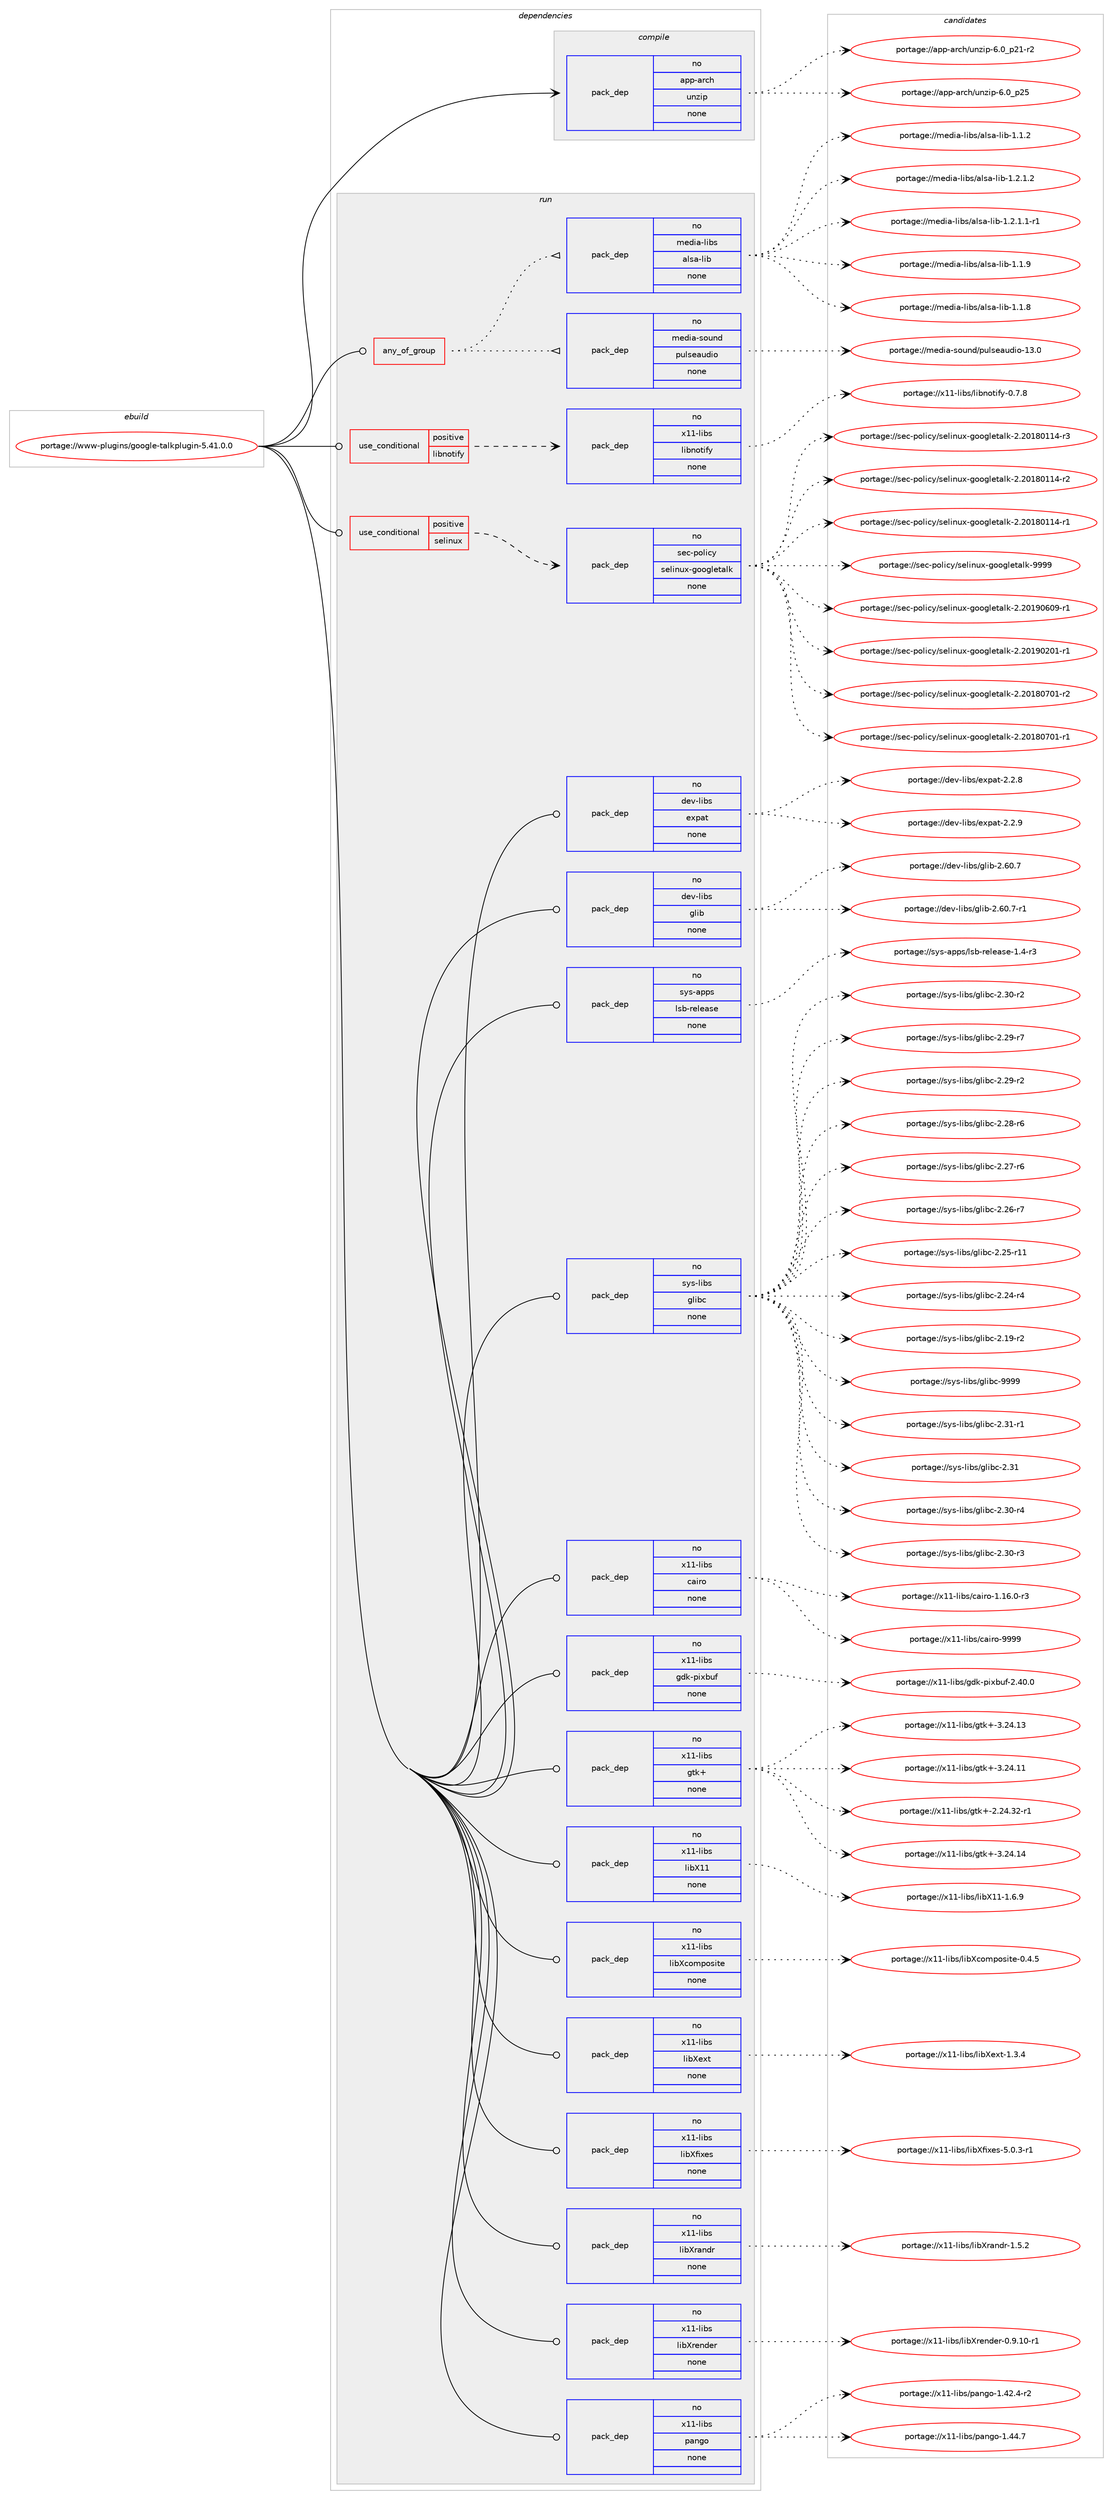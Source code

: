 digraph prolog {

# *************
# Graph options
# *************

newrank=true;
concentrate=true;
compound=true;
graph [rankdir=LR,fontname=Helvetica,fontsize=10,ranksep=1.5];#, ranksep=2.5, nodesep=0.2];
edge  [arrowhead=vee];
node  [fontname=Helvetica,fontsize=10];

# **********
# The ebuild
# **********

subgraph cluster_leftcol {
color=gray;
rank=same;
label=<<i>ebuild</i>>;
id [label="portage://www-plugins/google-talkplugin-5.41.0.0", color=red, width=4, href="../www-plugins/google-talkplugin-5.41.0.0.svg"];
}

# ****************
# The dependencies
# ****************

subgraph cluster_midcol {
color=gray;
label=<<i>dependencies</i>>;
subgraph cluster_compile {
fillcolor="#eeeeee";
style=filled;
label=<<i>compile</i>>;
subgraph pack21478 {
dependency26365 [label=<<TABLE BORDER="0" CELLBORDER="1" CELLSPACING="0" CELLPADDING="4" WIDTH="220"><TR><TD ROWSPAN="6" CELLPADDING="30">pack_dep</TD></TR><TR><TD WIDTH="110">no</TD></TR><TR><TD>app-arch</TD></TR><TR><TD>unzip</TD></TR><TR><TD>none</TD></TR><TR><TD></TD></TR></TABLE>>, shape=none, color=blue];
}
id:e -> dependency26365:w [weight=20,style="solid",arrowhead="vee"];
}
subgraph cluster_compileandrun {
fillcolor="#eeeeee";
style=filled;
label=<<i>compile and run</i>>;
}
subgraph cluster_run {
fillcolor="#eeeeee";
style=filled;
label=<<i>run</i>>;
subgraph any473 {
dependency26366 [label=<<TABLE BORDER="0" CELLBORDER="1" CELLSPACING="0" CELLPADDING="4"><TR><TD CELLPADDING="10">any_of_group</TD></TR></TABLE>>, shape=none, color=red];subgraph pack21479 {
dependency26367 [label=<<TABLE BORDER="0" CELLBORDER="1" CELLSPACING="0" CELLPADDING="4" WIDTH="220"><TR><TD ROWSPAN="6" CELLPADDING="30">pack_dep</TD></TR><TR><TD WIDTH="110">no</TD></TR><TR><TD>media-sound</TD></TR><TR><TD>pulseaudio</TD></TR><TR><TD>none</TD></TR><TR><TD></TD></TR></TABLE>>, shape=none, color=blue];
}
dependency26366:e -> dependency26367:w [weight=20,style="dotted",arrowhead="oinv"];
subgraph pack21480 {
dependency26368 [label=<<TABLE BORDER="0" CELLBORDER="1" CELLSPACING="0" CELLPADDING="4" WIDTH="220"><TR><TD ROWSPAN="6" CELLPADDING="30">pack_dep</TD></TR><TR><TD WIDTH="110">no</TD></TR><TR><TD>media-libs</TD></TR><TR><TD>alsa-lib</TD></TR><TR><TD>none</TD></TR><TR><TD></TD></TR></TABLE>>, shape=none, color=blue];
}
dependency26366:e -> dependency26368:w [weight=20,style="dotted",arrowhead="oinv"];
}
id:e -> dependency26366:w [weight=20,style="solid",arrowhead="odot"];
subgraph cond4391 {
dependency26369 [label=<<TABLE BORDER="0" CELLBORDER="1" CELLSPACING="0" CELLPADDING="4"><TR><TD ROWSPAN="3" CELLPADDING="10">use_conditional</TD></TR><TR><TD>positive</TD></TR><TR><TD>libnotify</TD></TR></TABLE>>, shape=none, color=red];
subgraph pack21481 {
dependency26370 [label=<<TABLE BORDER="0" CELLBORDER="1" CELLSPACING="0" CELLPADDING="4" WIDTH="220"><TR><TD ROWSPAN="6" CELLPADDING="30">pack_dep</TD></TR><TR><TD WIDTH="110">no</TD></TR><TR><TD>x11-libs</TD></TR><TR><TD>libnotify</TD></TR><TR><TD>none</TD></TR><TR><TD></TD></TR></TABLE>>, shape=none, color=blue];
}
dependency26369:e -> dependency26370:w [weight=20,style="dashed",arrowhead="vee"];
}
id:e -> dependency26369:w [weight=20,style="solid",arrowhead="odot"];
subgraph cond4392 {
dependency26371 [label=<<TABLE BORDER="0" CELLBORDER="1" CELLSPACING="0" CELLPADDING="4"><TR><TD ROWSPAN="3" CELLPADDING="10">use_conditional</TD></TR><TR><TD>positive</TD></TR><TR><TD>selinux</TD></TR></TABLE>>, shape=none, color=red];
subgraph pack21482 {
dependency26372 [label=<<TABLE BORDER="0" CELLBORDER="1" CELLSPACING="0" CELLPADDING="4" WIDTH="220"><TR><TD ROWSPAN="6" CELLPADDING="30">pack_dep</TD></TR><TR><TD WIDTH="110">no</TD></TR><TR><TD>sec-policy</TD></TR><TR><TD>selinux-googletalk</TD></TR><TR><TD>none</TD></TR><TR><TD></TD></TR></TABLE>>, shape=none, color=blue];
}
dependency26371:e -> dependency26372:w [weight=20,style="dashed",arrowhead="vee"];
}
id:e -> dependency26371:w [weight=20,style="solid",arrowhead="odot"];
subgraph pack21483 {
dependency26373 [label=<<TABLE BORDER="0" CELLBORDER="1" CELLSPACING="0" CELLPADDING="4" WIDTH="220"><TR><TD ROWSPAN="6" CELLPADDING="30">pack_dep</TD></TR><TR><TD WIDTH="110">no</TD></TR><TR><TD>dev-libs</TD></TR><TR><TD>expat</TD></TR><TR><TD>none</TD></TR><TR><TD></TD></TR></TABLE>>, shape=none, color=blue];
}
id:e -> dependency26373:w [weight=20,style="solid",arrowhead="odot"];
subgraph pack21484 {
dependency26374 [label=<<TABLE BORDER="0" CELLBORDER="1" CELLSPACING="0" CELLPADDING="4" WIDTH="220"><TR><TD ROWSPAN="6" CELLPADDING="30">pack_dep</TD></TR><TR><TD WIDTH="110">no</TD></TR><TR><TD>dev-libs</TD></TR><TR><TD>glib</TD></TR><TR><TD>none</TD></TR><TR><TD></TD></TR></TABLE>>, shape=none, color=blue];
}
id:e -> dependency26374:w [weight=20,style="solid",arrowhead="odot"];
subgraph pack21485 {
dependency26375 [label=<<TABLE BORDER="0" CELLBORDER="1" CELLSPACING="0" CELLPADDING="4" WIDTH="220"><TR><TD ROWSPAN="6" CELLPADDING="30">pack_dep</TD></TR><TR><TD WIDTH="110">no</TD></TR><TR><TD>sys-apps</TD></TR><TR><TD>lsb-release</TD></TR><TR><TD>none</TD></TR><TR><TD></TD></TR></TABLE>>, shape=none, color=blue];
}
id:e -> dependency26375:w [weight=20,style="solid",arrowhead="odot"];
subgraph pack21486 {
dependency26376 [label=<<TABLE BORDER="0" CELLBORDER="1" CELLSPACING="0" CELLPADDING="4" WIDTH="220"><TR><TD ROWSPAN="6" CELLPADDING="30">pack_dep</TD></TR><TR><TD WIDTH="110">no</TD></TR><TR><TD>sys-libs</TD></TR><TR><TD>glibc</TD></TR><TR><TD>none</TD></TR><TR><TD></TD></TR></TABLE>>, shape=none, color=blue];
}
id:e -> dependency26376:w [weight=20,style="solid",arrowhead="odot"];
subgraph pack21487 {
dependency26377 [label=<<TABLE BORDER="0" CELLBORDER="1" CELLSPACING="0" CELLPADDING="4" WIDTH="220"><TR><TD ROWSPAN="6" CELLPADDING="30">pack_dep</TD></TR><TR><TD WIDTH="110">no</TD></TR><TR><TD>x11-libs</TD></TR><TR><TD>cairo</TD></TR><TR><TD>none</TD></TR><TR><TD></TD></TR></TABLE>>, shape=none, color=blue];
}
id:e -> dependency26377:w [weight=20,style="solid",arrowhead="odot"];
subgraph pack21488 {
dependency26378 [label=<<TABLE BORDER="0" CELLBORDER="1" CELLSPACING="0" CELLPADDING="4" WIDTH="220"><TR><TD ROWSPAN="6" CELLPADDING="30">pack_dep</TD></TR><TR><TD WIDTH="110">no</TD></TR><TR><TD>x11-libs</TD></TR><TR><TD>gdk-pixbuf</TD></TR><TR><TD>none</TD></TR><TR><TD></TD></TR></TABLE>>, shape=none, color=blue];
}
id:e -> dependency26378:w [weight=20,style="solid",arrowhead="odot"];
subgraph pack21489 {
dependency26379 [label=<<TABLE BORDER="0" CELLBORDER="1" CELLSPACING="0" CELLPADDING="4" WIDTH="220"><TR><TD ROWSPAN="6" CELLPADDING="30">pack_dep</TD></TR><TR><TD WIDTH="110">no</TD></TR><TR><TD>x11-libs</TD></TR><TR><TD>gtk+</TD></TR><TR><TD>none</TD></TR><TR><TD></TD></TR></TABLE>>, shape=none, color=blue];
}
id:e -> dependency26379:w [weight=20,style="solid",arrowhead="odot"];
subgraph pack21490 {
dependency26380 [label=<<TABLE BORDER="0" CELLBORDER="1" CELLSPACING="0" CELLPADDING="4" WIDTH="220"><TR><TD ROWSPAN="6" CELLPADDING="30">pack_dep</TD></TR><TR><TD WIDTH="110">no</TD></TR><TR><TD>x11-libs</TD></TR><TR><TD>libX11</TD></TR><TR><TD>none</TD></TR><TR><TD></TD></TR></TABLE>>, shape=none, color=blue];
}
id:e -> dependency26380:w [weight=20,style="solid",arrowhead="odot"];
subgraph pack21491 {
dependency26381 [label=<<TABLE BORDER="0" CELLBORDER="1" CELLSPACING="0" CELLPADDING="4" WIDTH="220"><TR><TD ROWSPAN="6" CELLPADDING="30">pack_dep</TD></TR><TR><TD WIDTH="110">no</TD></TR><TR><TD>x11-libs</TD></TR><TR><TD>libXcomposite</TD></TR><TR><TD>none</TD></TR><TR><TD></TD></TR></TABLE>>, shape=none, color=blue];
}
id:e -> dependency26381:w [weight=20,style="solid",arrowhead="odot"];
subgraph pack21492 {
dependency26382 [label=<<TABLE BORDER="0" CELLBORDER="1" CELLSPACING="0" CELLPADDING="4" WIDTH="220"><TR><TD ROWSPAN="6" CELLPADDING="30">pack_dep</TD></TR><TR><TD WIDTH="110">no</TD></TR><TR><TD>x11-libs</TD></TR><TR><TD>libXext</TD></TR><TR><TD>none</TD></TR><TR><TD></TD></TR></TABLE>>, shape=none, color=blue];
}
id:e -> dependency26382:w [weight=20,style="solid",arrowhead="odot"];
subgraph pack21493 {
dependency26383 [label=<<TABLE BORDER="0" CELLBORDER="1" CELLSPACING="0" CELLPADDING="4" WIDTH="220"><TR><TD ROWSPAN="6" CELLPADDING="30">pack_dep</TD></TR><TR><TD WIDTH="110">no</TD></TR><TR><TD>x11-libs</TD></TR><TR><TD>libXfixes</TD></TR><TR><TD>none</TD></TR><TR><TD></TD></TR></TABLE>>, shape=none, color=blue];
}
id:e -> dependency26383:w [weight=20,style="solid",arrowhead="odot"];
subgraph pack21494 {
dependency26384 [label=<<TABLE BORDER="0" CELLBORDER="1" CELLSPACING="0" CELLPADDING="4" WIDTH="220"><TR><TD ROWSPAN="6" CELLPADDING="30">pack_dep</TD></TR><TR><TD WIDTH="110">no</TD></TR><TR><TD>x11-libs</TD></TR><TR><TD>libXrandr</TD></TR><TR><TD>none</TD></TR><TR><TD></TD></TR></TABLE>>, shape=none, color=blue];
}
id:e -> dependency26384:w [weight=20,style="solid",arrowhead="odot"];
subgraph pack21495 {
dependency26385 [label=<<TABLE BORDER="0" CELLBORDER="1" CELLSPACING="0" CELLPADDING="4" WIDTH="220"><TR><TD ROWSPAN="6" CELLPADDING="30">pack_dep</TD></TR><TR><TD WIDTH="110">no</TD></TR><TR><TD>x11-libs</TD></TR><TR><TD>libXrender</TD></TR><TR><TD>none</TD></TR><TR><TD></TD></TR></TABLE>>, shape=none, color=blue];
}
id:e -> dependency26385:w [weight=20,style="solid",arrowhead="odot"];
subgraph pack21496 {
dependency26386 [label=<<TABLE BORDER="0" CELLBORDER="1" CELLSPACING="0" CELLPADDING="4" WIDTH="220"><TR><TD ROWSPAN="6" CELLPADDING="30">pack_dep</TD></TR><TR><TD WIDTH="110">no</TD></TR><TR><TD>x11-libs</TD></TR><TR><TD>pango</TD></TR><TR><TD>none</TD></TR><TR><TD></TD></TR></TABLE>>, shape=none, color=blue];
}
id:e -> dependency26386:w [weight=20,style="solid",arrowhead="odot"];
}
}

# **************
# The candidates
# **************

subgraph cluster_choices {
rank=same;
color=gray;
label=<<i>candidates</i>>;

subgraph choice21478 {
color=black;
nodesep=1;
choice971121124597114991044711711012210511245544648951125053 [label="portage://app-arch/unzip-6.0_p25", color=red, width=4,href="../app-arch/unzip-6.0_p25.svg"];
choice9711211245971149910447117110122105112455446489511250494511450 [label="portage://app-arch/unzip-6.0_p21-r2", color=red, width=4,href="../app-arch/unzip-6.0_p21-r2.svg"];
dependency26365:e -> choice971121124597114991044711711012210511245544648951125053:w [style=dotted,weight="100"];
dependency26365:e -> choice9711211245971149910447117110122105112455446489511250494511450:w [style=dotted,weight="100"];
}
subgraph choice21479 {
color=black;
nodesep=1;
choice109101100105974511511111711010047112117108115101971171001051114549514648 [label="portage://media-sound/pulseaudio-13.0", color=red, width=4,href="../media-sound/pulseaudio-13.0.svg"];
dependency26367:e -> choice109101100105974511511111711010047112117108115101971171001051114549514648:w [style=dotted,weight="100"];
}
subgraph choice21480 {
color=black;
nodesep=1;
choice10910110010597451081059811547971081159745108105984549465046494650 [label="portage://media-libs/alsa-lib-1.2.1.2", color=red, width=4,href="../media-libs/alsa-lib-1.2.1.2.svg"];
choice109101100105974510810598115479710811597451081059845494650464946494511449 [label="portage://media-libs/alsa-lib-1.2.1.1-r1", color=red, width=4,href="../media-libs/alsa-lib-1.2.1.1-r1.svg"];
choice1091011001059745108105981154797108115974510810598454946494657 [label="portage://media-libs/alsa-lib-1.1.9", color=red, width=4,href="../media-libs/alsa-lib-1.1.9.svg"];
choice1091011001059745108105981154797108115974510810598454946494656 [label="portage://media-libs/alsa-lib-1.1.8", color=red, width=4,href="../media-libs/alsa-lib-1.1.8.svg"];
choice1091011001059745108105981154797108115974510810598454946494650 [label="portage://media-libs/alsa-lib-1.1.2", color=red, width=4,href="../media-libs/alsa-lib-1.1.2.svg"];
dependency26368:e -> choice10910110010597451081059811547971081159745108105984549465046494650:w [style=dotted,weight="100"];
dependency26368:e -> choice109101100105974510810598115479710811597451081059845494650464946494511449:w [style=dotted,weight="100"];
dependency26368:e -> choice1091011001059745108105981154797108115974510810598454946494657:w [style=dotted,weight="100"];
dependency26368:e -> choice1091011001059745108105981154797108115974510810598454946494656:w [style=dotted,weight="100"];
dependency26368:e -> choice1091011001059745108105981154797108115974510810598454946494650:w [style=dotted,weight="100"];
}
subgraph choice21481 {
color=black;
nodesep=1;
choice120494945108105981154710810598110111116105102121454846554656 [label="portage://x11-libs/libnotify-0.7.8", color=red, width=4,href="../x11-libs/libnotify-0.7.8.svg"];
dependency26370:e -> choice120494945108105981154710810598110111116105102121454846554656:w [style=dotted,weight="100"];
}
subgraph choice21482 {
color=black;
nodesep=1;
choice1151019945112111108105991214711510110810511011712045103111111103108101116971081074557575757 [label="portage://sec-policy/selinux-googletalk-9999", color=red, width=4,href="../sec-policy/selinux-googletalk-9999.svg"];
choice11510199451121111081059912147115101108105110117120451031111111031081011169710810745504650484957485448574511449 [label="portage://sec-policy/selinux-googletalk-2.20190609-r1", color=red, width=4,href="../sec-policy/selinux-googletalk-2.20190609-r1.svg"];
choice11510199451121111081059912147115101108105110117120451031111111031081011169710810745504650484957485048494511449 [label="portage://sec-policy/selinux-googletalk-2.20190201-r1", color=red, width=4,href="../sec-policy/selinux-googletalk-2.20190201-r1.svg"];
choice11510199451121111081059912147115101108105110117120451031111111031081011169710810745504650484956485548494511450 [label="portage://sec-policy/selinux-googletalk-2.20180701-r2", color=red, width=4,href="../sec-policy/selinux-googletalk-2.20180701-r2.svg"];
choice11510199451121111081059912147115101108105110117120451031111111031081011169710810745504650484956485548494511449 [label="portage://sec-policy/selinux-googletalk-2.20180701-r1", color=red, width=4,href="../sec-policy/selinux-googletalk-2.20180701-r1.svg"];
choice11510199451121111081059912147115101108105110117120451031111111031081011169710810745504650484956484949524511451 [label="portage://sec-policy/selinux-googletalk-2.20180114-r3", color=red, width=4,href="../sec-policy/selinux-googletalk-2.20180114-r3.svg"];
choice11510199451121111081059912147115101108105110117120451031111111031081011169710810745504650484956484949524511450 [label="portage://sec-policy/selinux-googletalk-2.20180114-r2", color=red, width=4,href="../sec-policy/selinux-googletalk-2.20180114-r2.svg"];
choice11510199451121111081059912147115101108105110117120451031111111031081011169710810745504650484956484949524511449 [label="portage://sec-policy/selinux-googletalk-2.20180114-r1", color=red, width=4,href="../sec-policy/selinux-googletalk-2.20180114-r1.svg"];
dependency26372:e -> choice1151019945112111108105991214711510110810511011712045103111111103108101116971081074557575757:w [style=dotted,weight="100"];
dependency26372:e -> choice11510199451121111081059912147115101108105110117120451031111111031081011169710810745504650484957485448574511449:w [style=dotted,weight="100"];
dependency26372:e -> choice11510199451121111081059912147115101108105110117120451031111111031081011169710810745504650484957485048494511449:w [style=dotted,weight="100"];
dependency26372:e -> choice11510199451121111081059912147115101108105110117120451031111111031081011169710810745504650484956485548494511450:w [style=dotted,weight="100"];
dependency26372:e -> choice11510199451121111081059912147115101108105110117120451031111111031081011169710810745504650484956485548494511449:w [style=dotted,weight="100"];
dependency26372:e -> choice11510199451121111081059912147115101108105110117120451031111111031081011169710810745504650484956484949524511451:w [style=dotted,weight="100"];
dependency26372:e -> choice11510199451121111081059912147115101108105110117120451031111111031081011169710810745504650484956484949524511450:w [style=dotted,weight="100"];
dependency26372:e -> choice11510199451121111081059912147115101108105110117120451031111111031081011169710810745504650484956484949524511449:w [style=dotted,weight="100"];
}
subgraph choice21483 {
color=black;
nodesep=1;
choice10010111845108105981154710112011297116455046504657 [label="portage://dev-libs/expat-2.2.9", color=red, width=4,href="../dev-libs/expat-2.2.9.svg"];
choice10010111845108105981154710112011297116455046504656 [label="portage://dev-libs/expat-2.2.8", color=red, width=4,href="../dev-libs/expat-2.2.8.svg"];
dependency26373:e -> choice10010111845108105981154710112011297116455046504657:w [style=dotted,weight="100"];
dependency26373:e -> choice10010111845108105981154710112011297116455046504656:w [style=dotted,weight="100"];
}
subgraph choice21484 {
color=black;
nodesep=1;
choice10010111845108105981154710310810598455046544846554511449 [label="portage://dev-libs/glib-2.60.7-r1", color=red, width=4,href="../dev-libs/glib-2.60.7-r1.svg"];
choice1001011184510810598115471031081059845504654484655 [label="portage://dev-libs/glib-2.60.7", color=red, width=4,href="../dev-libs/glib-2.60.7.svg"];
dependency26374:e -> choice10010111845108105981154710310810598455046544846554511449:w [style=dotted,weight="100"];
dependency26374:e -> choice1001011184510810598115471031081059845504654484655:w [style=dotted,weight="100"];
}
subgraph choice21485 {
color=black;
nodesep=1;
choice115121115459711211211547108115984511410110810197115101454946524511451 [label="portage://sys-apps/lsb-release-1.4-r3", color=red, width=4,href="../sys-apps/lsb-release-1.4-r3.svg"];
dependency26375:e -> choice115121115459711211211547108115984511410110810197115101454946524511451:w [style=dotted,weight="100"];
}
subgraph choice21486 {
color=black;
nodesep=1;
choice11512111545108105981154710310810598994557575757 [label="portage://sys-libs/glibc-9999", color=red, width=4,href="../sys-libs/glibc-9999.svg"];
choice115121115451081059811547103108105989945504651494511449 [label="portage://sys-libs/glibc-2.31-r1", color=red, width=4,href="../sys-libs/glibc-2.31-r1.svg"];
choice11512111545108105981154710310810598994550465149 [label="portage://sys-libs/glibc-2.31", color=red, width=4,href="../sys-libs/glibc-2.31.svg"];
choice115121115451081059811547103108105989945504651484511452 [label="portage://sys-libs/glibc-2.30-r4", color=red, width=4,href="../sys-libs/glibc-2.30-r4.svg"];
choice115121115451081059811547103108105989945504651484511451 [label="portage://sys-libs/glibc-2.30-r3", color=red, width=4,href="../sys-libs/glibc-2.30-r3.svg"];
choice115121115451081059811547103108105989945504651484511450 [label="portage://sys-libs/glibc-2.30-r2", color=red, width=4,href="../sys-libs/glibc-2.30-r2.svg"];
choice115121115451081059811547103108105989945504650574511455 [label="portage://sys-libs/glibc-2.29-r7", color=red, width=4,href="../sys-libs/glibc-2.29-r7.svg"];
choice115121115451081059811547103108105989945504650574511450 [label="portage://sys-libs/glibc-2.29-r2", color=red, width=4,href="../sys-libs/glibc-2.29-r2.svg"];
choice115121115451081059811547103108105989945504650564511454 [label="portage://sys-libs/glibc-2.28-r6", color=red, width=4,href="../sys-libs/glibc-2.28-r6.svg"];
choice115121115451081059811547103108105989945504650554511454 [label="portage://sys-libs/glibc-2.27-r6", color=red, width=4,href="../sys-libs/glibc-2.27-r6.svg"];
choice115121115451081059811547103108105989945504650544511455 [label="portage://sys-libs/glibc-2.26-r7", color=red, width=4,href="../sys-libs/glibc-2.26-r7.svg"];
choice11512111545108105981154710310810598994550465053451144949 [label="portage://sys-libs/glibc-2.25-r11", color=red, width=4,href="../sys-libs/glibc-2.25-r11.svg"];
choice115121115451081059811547103108105989945504650524511452 [label="portage://sys-libs/glibc-2.24-r4", color=red, width=4,href="../sys-libs/glibc-2.24-r4.svg"];
choice115121115451081059811547103108105989945504649574511450 [label="portage://sys-libs/glibc-2.19-r2", color=red, width=4,href="../sys-libs/glibc-2.19-r2.svg"];
dependency26376:e -> choice11512111545108105981154710310810598994557575757:w [style=dotted,weight="100"];
dependency26376:e -> choice115121115451081059811547103108105989945504651494511449:w [style=dotted,weight="100"];
dependency26376:e -> choice11512111545108105981154710310810598994550465149:w [style=dotted,weight="100"];
dependency26376:e -> choice115121115451081059811547103108105989945504651484511452:w [style=dotted,weight="100"];
dependency26376:e -> choice115121115451081059811547103108105989945504651484511451:w [style=dotted,weight="100"];
dependency26376:e -> choice115121115451081059811547103108105989945504651484511450:w [style=dotted,weight="100"];
dependency26376:e -> choice115121115451081059811547103108105989945504650574511455:w [style=dotted,weight="100"];
dependency26376:e -> choice115121115451081059811547103108105989945504650574511450:w [style=dotted,weight="100"];
dependency26376:e -> choice115121115451081059811547103108105989945504650564511454:w [style=dotted,weight="100"];
dependency26376:e -> choice115121115451081059811547103108105989945504650554511454:w [style=dotted,weight="100"];
dependency26376:e -> choice115121115451081059811547103108105989945504650544511455:w [style=dotted,weight="100"];
dependency26376:e -> choice11512111545108105981154710310810598994550465053451144949:w [style=dotted,weight="100"];
dependency26376:e -> choice115121115451081059811547103108105989945504650524511452:w [style=dotted,weight="100"];
dependency26376:e -> choice115121115451081059811547103108105989945504649574511450:w [style=dotted,weight="100"];
}
subgraph choice21487 {
color=black;
nodesep=1;
choice120494945108105981154799971051141114557575757 [label="portage://x11-libs/cairo-9999", color=red, width=4,href="../x11-libs/cairo-9999.svg"];
choice12049494510810598115479997105114111454946495446484511451 [label="portage://x11-libs/cairo-1.16.0-r3", color=red, width=4,href="../x11-libs/cairo-1.16.0-r3.svg"];
dependency26377:e -> choice120494945108105981154799971051141114557575757:w [style=dotted,weight="100"];
dependency26377:e -> choice12049494510810598115479997105114111454946495446484511451:w [style=dotted,weight="100"];
}
subgraph choice21488 {
color=black;
nodesep=1;
choice1204949451081059811547103100107451121051209811710245504652484648 [label="portage://x11-libs/gdk-pixbuf-2.40.0", color=red, width=4,href="../x11-libs/gdk-pixbuf-2.40.0.svg"];
dependency26378:e -> choice1204949451081059811547103100107451121051209811710245504652484648:w [style=dotted,weight="100"];
}
subgraph choice21489 {
color=black;
nodesep=1;
choice1204949451081059811547103116107434551465052464952 [label="portage://x11-libs/gtk+-3.24.14", color=red, width=4,href="../x11-libs/gtk+-3.24.14.svg"];
choice1204949451081059811547103116107434551465052464951 [label="portage://x11-libs/gtk+-3.24.13", color=red, width=4,href="../x11-libs/gtk+-3.24.13.svg"];
choice1204949451081059811547103116107434551465052464949 [label="portage://x11-libs/gtk+-3.24.11", color=red, width=4,href="../x11-libs/gtk+-3.24.11.svg"];
choice12049494510810598115471031161074345504650524651504511449 [label="portage://x11-libs/gtk+-2.24.32-r1", color=red, width=4,href="../x11-libs/gtk+-2.24.32-r1.svg"];
dependency26379:e -> choice1204949451081059811547103116107434551465052464952:w [style=dotted,weight="100"];
dependency26379:e -> choice1204949451081059811547103116107434551465052464951:w [style=dotted,weight="100"];
dependency26379:e -> choice1204949451081059811547103116107434551465052464949:w [style=dotted,weight="100"];
dependency26379:e -> choice12049494510810598115471031161074345504650524651504511449:w [style=dotted,weight="100"];
}
subgraph choice21490 {
color=black;
nodesep=1;
choice120494945108105981154710810598884949454946544657 [label="portage://x11-libs/libX11-1.6.9", color=red, width=4,href="../x11-libs/libX11-1.6.9.svg"];
dependency26380:e -> choice120494945108105981154710810598884949454946544657:w [style=dotted,weight="100"];
}
subgraph choice21491 {
color=black;
nodesep=1;
choice1204949451081059811547108105988899111109112111115105116101454846524653 [label="portage://x11-libs/libXcomposite-0.4.5", color=red, width=4,href="../x11-libs/libXcomposite-0.4.5.svg"];
dependency26381:e -> choice1204949451081059811547108105988899111109112111115105116101454846524653:w [style=dotted,weight="100"];
}
subgraph choice21492 {
color=black;
nodesep=1;
choice12049494510810598115471081059888101120116454946514652 [label="portage://x11-libs/libXext-1.3.4", color=red, width=4,href="../x11-libs/libXext-1.3.4.svg"];
dependency26382:e -> choice12049494510810598115471081059888101120116454946514652:w [style=dotted,weight="100"];
}
subgraph choice21493 {
color=black;
nodesep=1;
choice120494945108105981154710810598881021051201011154553464846514511449 [label="portage://x11-libs/libXfixes-5.0.3-r1", color=red, width=4,href="../x11-libs/libXfixes-5.0.3-r1.svg"];
dependency26383:e -> choice120494945108105981154710810598881021051201011154553464846514511449:w [style=dotted,weight="100"];
}
subgraph choice21494 {
color=black;
nodesep=1;
choice1204949451081059811547108105988811497110100114454946534650 [label="portage://x11-libs/libXrandr-1.5.2", color=red, width=4,href="../x11-libs/libXrandr-1.5.2.svg"];
dependency26384:e -> choice1204949451081059811547108105988811497110100114454946534650:w [style=dotted,weight="100"];
}
subgraph choice21495 {
color=black;
nodesep=1;
choice12049494510810598115471081059888114101110100101114454846574649484511449 [label="portage://x11-libs/libXrender-0.9.10-r1", color=red, width=4,href="../x11-libs/libXrender-0.9.10-r1.svg"];
dependency26385:e -> choice12049494510810598115471081059888114101110100101114454846574649484511449:w [style=dotted,weight="100"];
}
subgraph choice21496 {
color=black;
nodesep=1;
choice12049494510810598115471129711010311145494652524655 [label="portage://x11-libs/pango-1.44.7", color=red, width=4,href="../x11-libs/pango-1.44.7.svg"];
choice120494945108105981154711297110103111454946525046524511450 [label="portage://x11-libs/pango-1.42.4-r2", color=red, width=4,href="../x11-libs/pango-1.42.4-r2.svg"];
dependency26386:e -> choice12049494510810598115471129711010311145494652524655:w [style=dotted,weight="100"];
dependency26386:e -> choice120494945108105981154711297110103111454946525046524511450:w [style=dotted,weight="100"];
}
}

}
